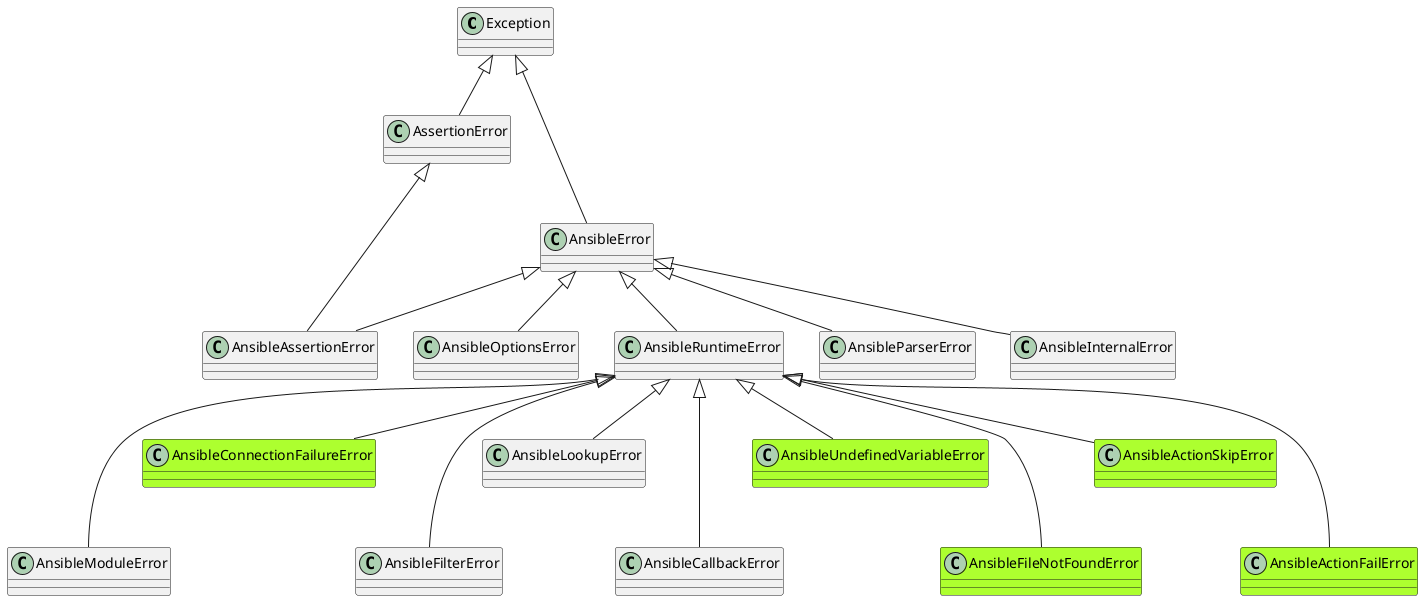 @startuml

class Exception

Exception <|-- AssertionError
Exception <|--- AnsibleError
AssertionError <|-- AnsibleAssertionError
AnsibleError <|-- AnsibleAssertionError
AnsibleError <|-- AnsibleOptionsError
AnsibleError <|-- AnsibleRuntimeError
AnsibleError <|--  AnsibleParserError
AnsibleError <|-- AnsibleInternalError
AnsibleRuntimeError <|--- AnsibleModuleError
class AnsibleConnectionFailureError #greenyellow
AnsibleRuntimeError <|-- AnsibleConnectionFailureError
AnsibleRuntimeError <|--- AnsibleFilterError
AnsibleRuntimeError <|-- AnsibleLookupError
AnsibleRuntimeError <|--- AnsibleCallbackError
class AnsibleUndefinedVariableError #greenyellow
AnsibleRuntimeError <|-- AnsibleUndefinedVariableError
class AnsibleFileNotFoundError #greenyellow
AnsibleRuntimeError <|--- AnsibleFileNotFoundError
class AnsibleActionSkipError #greenyellow
AnsibleRuntimeError <|-- AnsibleActionSkipError
class AnsibleActionFailError #greenyellow
AnsibleRuntimeError <|--- AnsibleActionFailError

@enduml